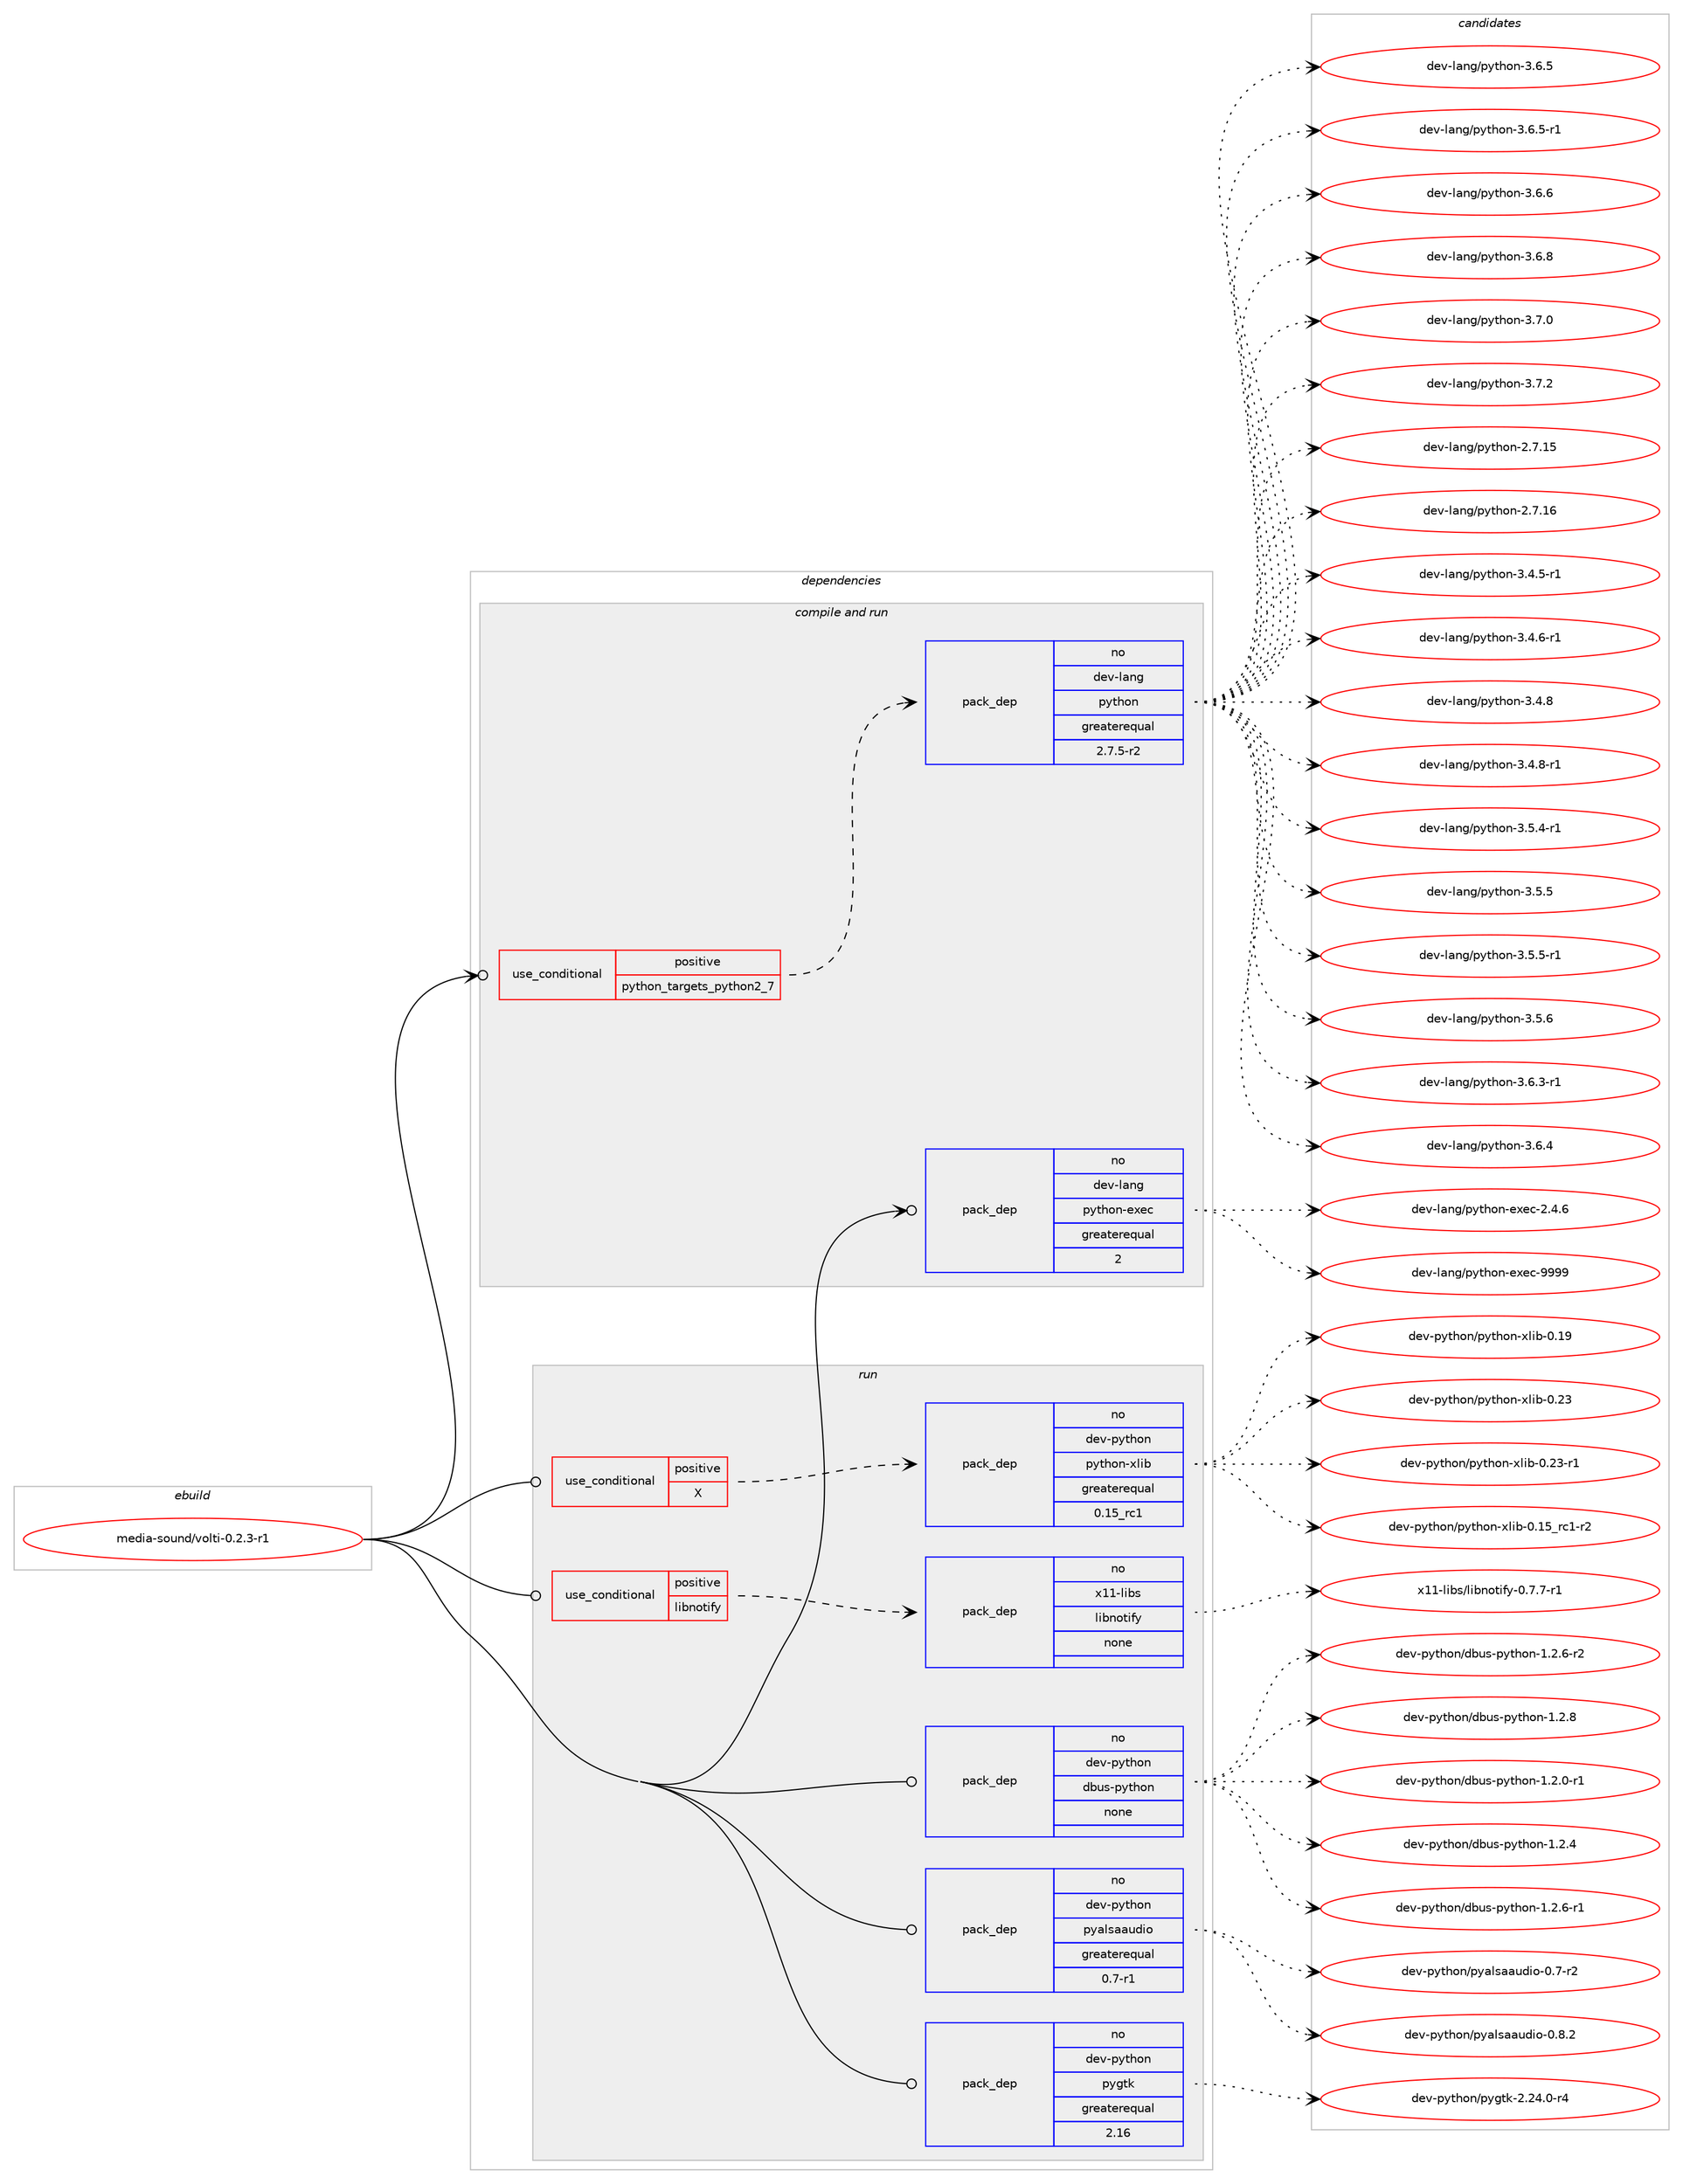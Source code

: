 digraph prolog {

# *************
# Graph options
# *************

newrank=true;
concentrate=true;
compound=true;
graph [rankdir=LR,fontname=Helvetica,fontsize=10,ranksep=1.5];#, ranksep=2.5, nodesep=0.2];
edge  [arrowhead=vee];
node  [fontname=Helvetica,fontsize=10];

# **********
# The ebuild
# **********

subgraph cluster_leftcol {
color=gray;
rank=same;
label=<<i>ebuild</i>>;
id [label="media-sound/volti-0.2.3-r1", color=red, width=4, href="../media-sound/volti-0.2.3-r1.svg"];
}

# ****************
# The dependencies
# ****************

subgraph cluster_midcol {
color=gray;
label=<<i>dependencies</i>>;
subgraph cluster_compile {
fillcolor="#eeeeee";
style=filled;
label=<<i>compile</i>>;
}
subgraph cluster_compileandrun {
fillcolor="#eeeeee";
style=filled;
label=<<i>compile and run</i>>;
subgraph cond438389 {
dependency1631440 [label=<<TABLE BORDER="0" CELLBORDER="1" CELLSPACING="0" CELLPADDING="4"><TR><TD ROWSPAN="3" CELLPADDING="10">use_conditional</TD></TR><TR><TD>positive</TD></TR><TR><TD>python_targets_python2_7</TD></TR></TABLE>>, shape=none, color=red];
subgraph pack1166701 {
dependency1631441 [label=<<TABLE BORDER="0" CELLBORDER="1" CELLSPACING="0" CELLPADDING="4" WIDTH="220"><TR><TD ROWSPAN="6" CELLPADDING="30">pack_dep</TD></TR><TR><TD WIDTH="110">no</TD></TR><TR><TD>dev-lang</TD></TR><TR><TD>python</TD></TR><TR><TD>greaterequal</TD></TR><TR><TD>2.7.5-r2</TD></TR></TABLE>>, shape=none, color=blue];
}
dependency1631440:e -> dependency1631441:w [weight=20,style="dashed",arrowhead="vee"];
}
id:e -> dependency1631440:w [weight=20,style="solid",arrowhead="odotvee"];
subgraph pack1166702 {
dependency1631442 [label=<<TABLE BORDER="0" CELLBORDER="1" CELLSPACING="0" CELLPADDING="4" WIDTH="220"><TR><TD ROWSPAN="6" CELLPADDING="30">pack_dep</TD></TR><TR><TD WIDTH="110">no</TD></TR><TR><TD>dev-lang</TD></TR><TR><TD>python-exec</TD></TR><TR><TD>greaterequal</TD></TR><TR><TD>2</TD></TR></TABLE>>, shape=none, color=blue];
}
id:e -> dependency1631442:w [weight=20,style="solid",arrowhead="odotvee"];
}
subgraph cluster_run {
fillcolor="#eeeeee";
style=filled;
label=<<i>run</i>>;
subgraph cond438390 {
dependency1631443 [label=<<TABLE BORDER="0" CELLBORDER="1" CELLSPACING="0" CELLPADDING="4"><TR><TD ROWSPAN="3" CELLPADDING="10">use_conditional</TD></TR><TR><TD>positive</TD></TR><TR><TD>X</TD></TR></TABLE>>, shape=none, color=red];
subgraph pack1166703 {
dependency1631444 [label=<<TABLE BORDER="0" CELLBORDER="1" CELLSPACING="0" CELLPADDING="4" WIDTH="220"><TR><TD ROWSPAN="6" CELLPADDING="30">pack_dep</TD></TR><TR><TD WIDTH="110">no</TD></TR><TR><TD>dev-python</TD></TR><TR><TD>python-xlib</TD></TR><TR><TD>greaterequal</TD></TR><TR><TD>0.15_rc1</TD></TR></TABLE>>, shape=none, color=blue];
}
dependency1631443:e -> dependency1631444:w [weight=20,style="dashed",arrowhead="vee"];
}
id:e -> dependency1631443:w [weight=20,style="solid",arrowhead="odot"];
subgraph cond438391 {
dependency1631445 [label=<<TABLE BORDER="0" CELLBORDER="1" CELLSPACING="0" CELLPADDING="4"><TR><TD ROWSPAN="3" CELLPADDING="10">use_conditional</TD></TR><TR><TD>positive</TD></TR><TR><TD>libnotify</TD></TR></TABLE>>, shape=none, color=red];
subgraph pack1166704 {
dependency1631446 [label=<<TABLE BORDER="0" CELLBORDER="1" CELLSPACING="0" CELLPADDING="4" WIDTH="220"><TR><TD ROWSPAN="6" CELLPADDING="30">pack_dep</TD></TR><TR><TD WIDTH="110">no</TD></TR><TR><TD>x11-libs</TD></TR><TR><TD>libnotify</TD></TR><TR><TD>none</TD></TR><TR><TD></TD></TR></TABLE>>, shape=none, color=blue];
}
dependency1631445:e -> dependency1631446:w [weight=20,style="dashed",arrowhead="vee"];
}
id:e -> dependency1631445:w [weight=20,style="solid",arrowhead="odot"];
subgraph pack1166705 {
dependency1631447 [label=<<TABLE BORDER="0" CELLBORDER="1" CELLSPACING="0" CELLPADDING="4" WIDTH="220"><TR><TD ROWSPAN="6" CELLPADDING="30">pack_dep</TD></TR><TR><TD WIDTH="110">no</TD></TR><TR><TD>dev-python</TD></TR><TR><TD>dbus-python</TD></TR><TR><TD>none</TD></TR><TR><TD></TD></TR></TABLE>>, shape=none, color=blue];
}
id:e -> dependency1631447:w [weight=20,style="solid",arrowhead="odot"];
subgraph pack1166706 {
dependency1631448 [label=<<TABLE BORDER="0" CELLBORDER="1" CELLSPACING="0" CELLPADDING="4" WIDTH="220"><TR><TD ROWSPAN="6" CELLPADDING="30">pack_dep</TD></TR><TR><TD WIDTH="110">no</TD></TR><TR><TD>dev-python</TD></TR><TR><TD>pyalsaaudio</TD></TR><TR><TD>greaterequal</TD></TR><TR><TD>0.7-r1</TD></TR></TABLE>>, shape=none, color=blue];
}
id:e -> dependency1631448:w [weight=20,style="solid",arrowhead="odot"];
subgraph pack1166707 {
dependency1631449 [label=<<TABLE BORDER="0" CELLBORDER="1" CELLSPACING="0" CELLPADDING="4" WIDTH="220"><TR><TD ROWSPAN="6" CELLPADDING="30">pack_dep</TD></TR><TR><TD WIDTH="110">no</TD></TR><TR><TD>dev-python</TD></TR><TR><TD>pygtk</TD></TR><TR><TD>greaterequal</TD></TR><TR><TD>2.16</TD></TR></TABLE>>, shape=none, color=blue];
}
id:e -> dependency1631449:w [weight=20,style="solid",arrowhead="odot"];
}
}

# **************
# The candidates
# **************

subgraph cluster_choices {
rank=same;
color=gray;
label=<<i>candidates</i>>;

subgraph choice1166701 {
color=black;
nodesep=1;
choice10010111845108971101034711212111610411111045504655464953 [label="dev-lang/python-2.7.15", color=red, width=4,href="../dev-lang/python-2.7.15.svg"];
choice10010111845108971101034711212111610411111045504655464954 [label="dev-lang/python-2.7.16", color=red, width=4,href="../dev-lang/python-2.7.16.svg"];
choice1001011184510897110103471121211161041111104551465246534511449 [label="dev-lang/python-3.4.5-r1", color=red, width=4,href="../dev-lang/python-3.4.5-r1.svg"];
choice1001011184510897110103471121211161041111104551465246544511449 [label="dev-lang/python-3.4.6-r1", color=red, width=4,href="../dev-lang/python-3.4.6-r1.svg"];
choice100101118451089711010347112121116104111110455146524656 [label="dev-lang/python-3.4.8", color=red, width=4,href="../dev-lang/python-3.4.8.svg"];
choice1001011184510897110103471121211161041111104551465246564511449 [label="dev-lang/python-3.4.8-r1", color=red, width=4,href="../dev-lang/python-3.4.8-r1.svg"];
choice1001011184510897110103471121211161041111104551465346524511449 [label="dev-lang/python-3.5.4-r1", color=red, width=4,href="../dev-lang/python-3.5.4-r1.svg"];
choice100101118451089711010347112121116104111110455146534653 [label="dev-lang/python-3.5.5", color=red, width=4,href="../dev-lang/python-3.5.5.svg"];
choice1001011184510897110103471121211161041111104551465346534511449 [label="dev-lang/python-3.5.5-r1", color=red, width=4,href="../dev-lang/python-3.5.5-r1.svg"];
choice100101118451089711010347112121116104111110455146534654 [label="dev-lang/python-3.5.6", color=red, width=4,href="../dev-lang/python-3.5.6.svg"];
choice1001011184510897110103471121211161041111104551465446514511449 [label="dev-lang/python-3.6.3-r1", color=red, width=4,href="../dev-lang/python-3.6.3-r1.svg"];
choice100101118451089711010347112121116104111110455146544652 [label="dev-lang/python-3.6.4", color=red, width=4,href="../dev-lang/python-3.6.4.svg"];
choice100101118451089711010347112121116104111110455146544653 [label="dev-lang/python-3.6.5", color=red, width=4,href="../dev-lang/python-3.6.5.svg"];
choice1001011184510897110103471121211161041111104551465446534511449 [label="dev-lang/python-3.6.5-r1", color=red, width=4,href="../dev-lang/python-3.6.5-r1.svg"];
choice100101118451089711010347112121116104111110455146544654 [label="dev-lang/python-3.6.6", color=red, width=4,href="../dev-lang/python-3.6.6.svg"];
choice100101118451089711010347112121116104111110455146544656 [label="dev-lang/python-3.6.8", color=red, width=4,href="../dev-lang/python-3.6.8.svg"];
choice100101118451089711010347112121116104111110455146554648 [label="dev-lang/python-3.7.0", color=red, width=4,href="../dev-lang/python-3.7.0.svg"];
choice100101118451089711010347112121116104111110455146554650 [label="dev-lang/python-3.7.2", color=red, width=4,href="../dev-lang/python-3.7.2.svg"];
dependency1631441:e -> choice10010111845108971101034711212111610411111045504655464953:w [style=dotted,weight="100"];
dependency1631441:e -> choice10010111845108971101034711212111610411111045504655464954:w [style=dotted,weight="100"];
dependency1631441:e -> choice1001011184510897110103471121211161041111104551465246534511449:w [style=dotted,weight="100"];
dependency1631441:e -> choice1001011184510897110103471121211161041111104551465246544511449:w [style=dotted,weight="100"];
dependency1631441:e -> choice100101118451089711010347112121116104111110455146524656:w [style=dotted,weight="100"];
dependency1631441:e -> choice1001011184510897110103471121211161041111104551465246564511449:w [style=dotted,weight="100"];
dependency1631441:e -> choice1001011184510897110103471121211161041111104551465346524511449:w [style=dotted,weight="100"];
dependency1631441:e -> choice100101118451089711010347112121116104111110455146534653:w [style=dotted,weight="100"];
dependency1631441:e -> choice1001011184510897110103471121211161041111104551465346534511449:w [style=dotted,weight="100"];
dependency1631441:e -> choice100101118451089711010347112121116104111110455146534654:w [style=dotted,weight="100"];
dependency1631441:e -> choice1001011184510897110103471121211161041111104551465446514511449:w [style=dotted,weight="100"];
dependency1631441:e -> choice100101118451089711010347112121116104111110455146544652:w [style=dotted,weight="100"];
dependency1631441:e -> choice100101118451089711010347112121116104111110455146544653:w [style=dotted,weight="100"];
dependency1631441:e -> choice1001011184510897110103471121211161041111104551465446534511449:w [style=dotted,weight="100"];
dependency1631441:e -> choice100101118451089711010347112121116104111110455146544654:w [style=dotted,weight="100"];
dependency1631441:e -> choice100101118451089711010347112121116104111110455146544656:w [style=dotted,weight="100"];
dependency1631441:e -> choice100101118451089711010347112121116104111110455146554648:w [style=dotted,weight="100"];
dependency1631441:e -> choice100101118451089711010347112121116104111110455146554650:w [style=dotted,weight="100"];
}
subgraph choice1166702 {
color=black;
nodesep=1;
choice1001011184510897110103471121211161041111104510112010199455046524654 [label="dev-lang/python-exec-2.4.6", color=red, width=4,href="../dev-lang/python-exec-2.4.6.svg"];
choice10010111845108971101034711212111610411111045101120101994557575757 [label="dev-lang/python-exec-9999", color=red, width=4,href="../dev-lang/python-exec-9999.svg"];
dependency1631442:e -> choice1001011184510897110103471121211161041111104510112010199455046524654:w [style=dotted,weight="100"];
dependency1631442:e -> choice10010111845108971101034711212111610411111045101120101994557575757:w [style=dotted,weight="100"];
}
subgraph choice1166703 {
color=black;
nodesep=1;
choice1001011184511212111610411111047112121116104111110451201081059845484649539511499494511450 [label="dev-python/python-xlib-0.15_rc1-r2", color=red, width=4,href="../dev-python/python-xlib-0.15_rc1-r2.svg"];
choice100101118451121211161041111104711212111610411111045120108105984548464957 [label="dev-python/python-xlib-0.19", color=red, width=4,href="../dev-python/python-xlib-0.19.svg"];
choice100101118451121211161041111104711212111610411111045120108105984548465051 [label="dev-python/python-xlib-0.23", color=red, width=4,href="../dev-python/python-xlib-0.23.svg"];
choice1001011184511212111610411111047112121116104111110451201081059845484650514511449 [label="dev-python/python-xlib-0.23-r1", color=red, width=4,href="../dev-python/python-xlib-0.23-r1.svg"];
dependency1631444:e -> choice1001011184511212111610411111047112121116104111110451201081059845484649539511499494511450:w [style=dotted,weight="100"];
dependency1631444:e -> choice100101118451121211161041111104711212111610411111045120108105984548464957:w [style=dotted,weight="100"];
dependency1631444:e -> choice100101118451121211161041111104711212111610411111045120108105984548465051:w [style=dotted,weight="100"];
dependency1631444:e -> choice1001011184511212111610411111047112121116104111110451201081059845484650514511449:w [style=dotted,weight="100"];
}
subgraph choice1166704 {
color=black;
nodesep=1;
choice1204949451081059811547108105981101111161051021214548465546554511449 [label="x11-libs/libnotify-0.7.7-r1", color=red, width=4,href="../x11-libs/libnotify-0.7.7-r1.svg"];
dependency1631446:e -> choice1204949451081059811547108105981101111161051021214548465546554511449:w [style=dotted,weight="100"];
}
subgraph choice1166705 {
color=black;
nodesep=1;
choice100101118451121211161041111104710098117115451121211161041111104549465046484511449 [label="dev-python/dbus-python-1.2.0-r1", color=red, width=4,href="../dev-python/dbus-python-1.2.0-r1.svg"];
choice10010111845112121116104111110471009811711545112121116104111110454946504652 [label="dev-python/dbus-python-1.2.4", color=red, width=4,href="../dev-python/dbus-python-1.2.4.svg"];
choice100101118451121211161041111104710098117115451121211161041111104549465046544511449 [label="dev-python/dbus-python-1.2.6-r1", color=red, width=4,href="../dev-python/dbus-python-1.2.6-r1.svg"];
choice100101118451121211161041111104710098117115451121211161041111104549465046544511450 [label="dev-python/dbus-python-1.2.6-r2", color=red, width=4,href="../dev-python/dbus-python-1.2.6-r2.svg"];
choice10010111845112121116104111110471009811711545112121116104111110454946504656 [label="dev-python/dbus-python-1.2.8", color=red, width=4,href="../dev-python/dbus-python-1.2.8.svg"];
dependency1631447:e -> choice100101118451121211161041111104710098117115451121211161041111104549465046484511449:w [style=dotted,weight="100"];
dependency1631447:e -> choice10010111845112121116104111110471009811711545112121116104111110454946504652:w [style=dotted,weight="100"];
dependency1631447:e -> choice100101118451121211161041111104710098117115451121211161041111104549465046544511449:w [style=dotted,weight="100"];
dependency1631447:e -> choice100101118451121211161041111104710098117115451121211161041111104549465046544511450:w [style=dotted,weight="100"];
dependency1631447:e -> choice10010111845112121116104111110471009811711545112121116104111110454946504656:w [style=dotted,weight="100"];
}
subgraph choice1166706 {
color=black;
nodesep=1;
choice1001011184511212111610411111047112121971081159797117100105111454846554511450 [label="dev-python/pyalsaaudio-0.7-r2", color=red, width=4,href="../dev-python/pyalsaaudio-0.7-r2.svg"];
choice1001011184511212111610411111047112121971081159797117100105111454846564650 [label="dev-python/pyalsaaudio-0.8.2", color=red, width=4,href="../dev-python/pyalsaaudio-0.8.2.svg"];
dependency1631448:e -> choice1001011184511212111610411111047112121971081159797117100105111454846554511450:w [style=dotted,weight="100"];
dependency1631448:e -> choice1001011184511212111610411111047112121971081159797117100105111454846564650:w [style=dotted,weight="100"];
}
subgraph choice1166707 {
color=black;
nodesep=1;
choice1001011184511212111610411111047112121103116107455046505246484511452 [label="dev-python/pygtk-2.24.0-r4", color=red, width=4,href="../dev-python/pygtk-2.24.0-r4.svg"];
dependency1631449:e -> choice1001011184511212111610411111047112121103116107455046505246484511452:w [style=dotted,weight="100"];
}
}

}
